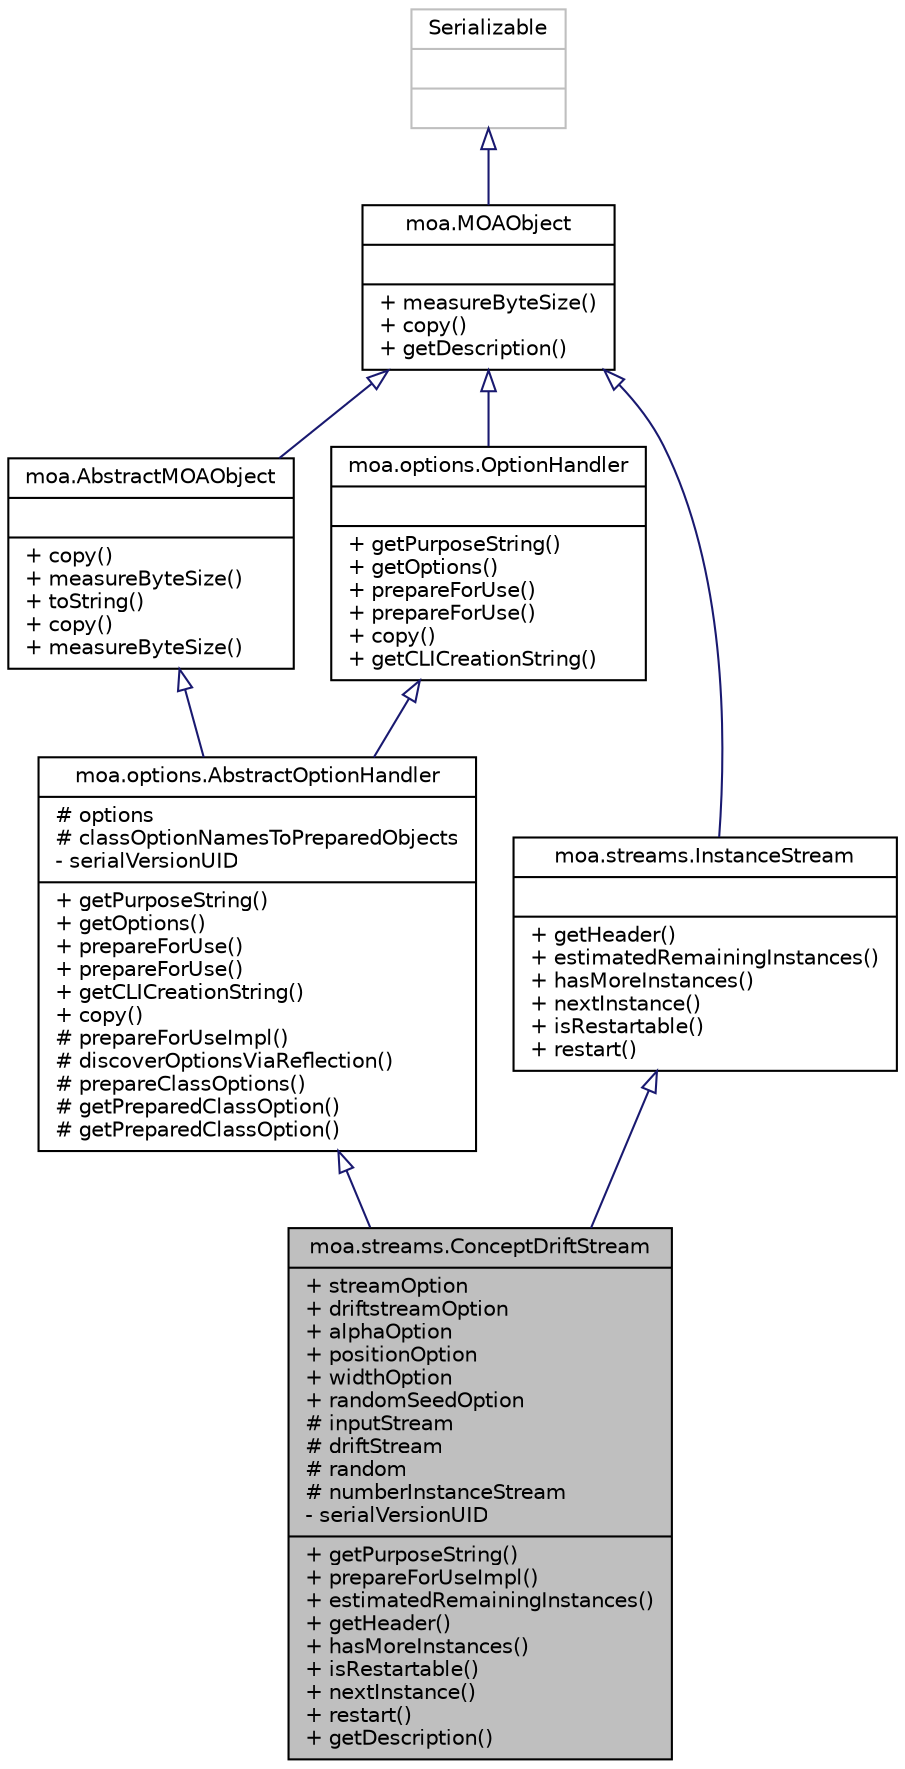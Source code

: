 digraph G
{
  edge [fontname="Helvetica",fontsize="10",labelfontname="Helvetica",labelfontsize="10"];
  node [fontname="Helvetica",fontsize="10",shape=record];
  Node1 [label="{moa.streams.ConceptDriftStream\n|+ streamOption\l+ driftstreamOption\l+ alphaOption\l+ positionOption\l+ widthOption\l+ randomSeedOption\l# inputStream\l# driftStream\l# random\l# numberInstanceStream\l- serialVersionUID\l|+ getPurposeString()\l+ prepareForUseImpl()\l+ estimatedRemainingInstances()\l+ getHeader()\l+ hasMoreInstances()\l+ isRestartable()\l+ nextInstance()\l+ restart()\l+ getDescription()\l}",height=0.2,width=0.4,color="black", fillcolor="grey75", style="filled" fontcolor="black"];
  Node2 -> Node1 [dir=back,color="midnightblue",fontsize="10",style="solid",arrowtail="empty",fontname="Helvetica"];
  Node2 [label="{moa.options.AbstractOptionHandler\n|# options\l# classOptionNamesToPreparedObjects\l- serialVersionUID\l|+ getPurposeString()\l+ getOptions()\l+ prepareForUse()\l+ prepareForUse()\l+ getCLICreationString()\l+ copy()\l# prepareForUseImpl()\l# discoverOptionsViaReflection()\l# prepareClassOptions()\l# getPreparedClassOption()\l# getPreparedClassOption()\l}",height=0.2,width=0.4,color="black", fillcolor="white", style="filled",URL="$classmoa_1_1options_1_1AbstractOptionHandler.html",tooltip="Abstract Option Handler."];
  Node3 -> Node2 [dir=back,color="midnightblue",fontsize="10",style="solid",arrowtail="empty",fontname="Helvetica"];
  Node3 [label="{moa.AbstractMOAObject\n||+ copy()\l+ measureByteSize()\l+ toString()\l+ copy()\l+ measureByteSize()\l}",height=0.2,width=0.4,color="black", fillcolor="white", style="filled",URL="$classmoa_1_1AbstractMOAObject.html",tooltip="Abstract MOA Object."];
  Node4 -> Node3 [dir=back,color="midnightblue",fontsize="10",style="solid",arrowtail="empty",fontname="Helvetica"];
  Node4 [label="{moa.MOAObject\n||+ measureByteSize()\l+ copy()\l+ getDescription()\l}",height=0.2,width=0.4,color="black", fillcolor="white", style="filled",URL="$interfacemoa_1_1MOAObject.html",tooltip="Interface implemented by classes in MOA, so that all are serializable, can produce..."];
  Node5 -> Node4 [dir=back,color="midnightblue",fontsize="10",style="solid",arrowtail="empty",fontname="Helvetica"];
  Node5 [label="{Serializable\n||}",height=0.2,width=0.4,color="grey75", fillcolor="white", style="filled"];
  Node6 -> Node2 [dir=back,color="midnightblue",fontsize="10",style="solid",arrowtail="empty",fontname="Helvetica"];
  Node6 [label="{moa.options.OptionHandler\n||+ getPurposeString()\l+ getOptions()\l+ prepareForUse()\l+ prepareForUse()\l+ copy()\l+ getCLICreationString()\l}",height=0.2,width=0.4,color="black", fillcolor="white", style="filled",URL="$interfacemoa_1_1options_1_1OptionHandler.html",tooltip="Interface representing an object that handles options or parameters."];
  Node4 -> Node6 [dir=back,color="midnightblue",fontsize="10",style="solid",arrowtail="empty",fontname="Helvetica"];
  Node7 -> Node1 [dir=back,color="midnightblue",fontsize="10",style="solid",arrowtail="empty",fontname="Helvetica"];
  Node7 [label="{moa.streams.InstanceStream\n||+ getHeader()\l+ estimatedRemainingInstances()\l+ hasMoreInstances()\l+ nextInstance()\l+ isRestartable()\l+ restart()\l}",height=0.2,width=0.4,color="black", fillcolor="white", style="filled",URL="$interfacemoa_1_1streams_1_1InstanceStream.html",tooltip="Interface representing a data stream of instances."];
  Node4 -> Node7 [dir=back,color="midnightblue",fontsize="10",style="solid",arrowtail="empty",fontname="Helvetica"];
}
